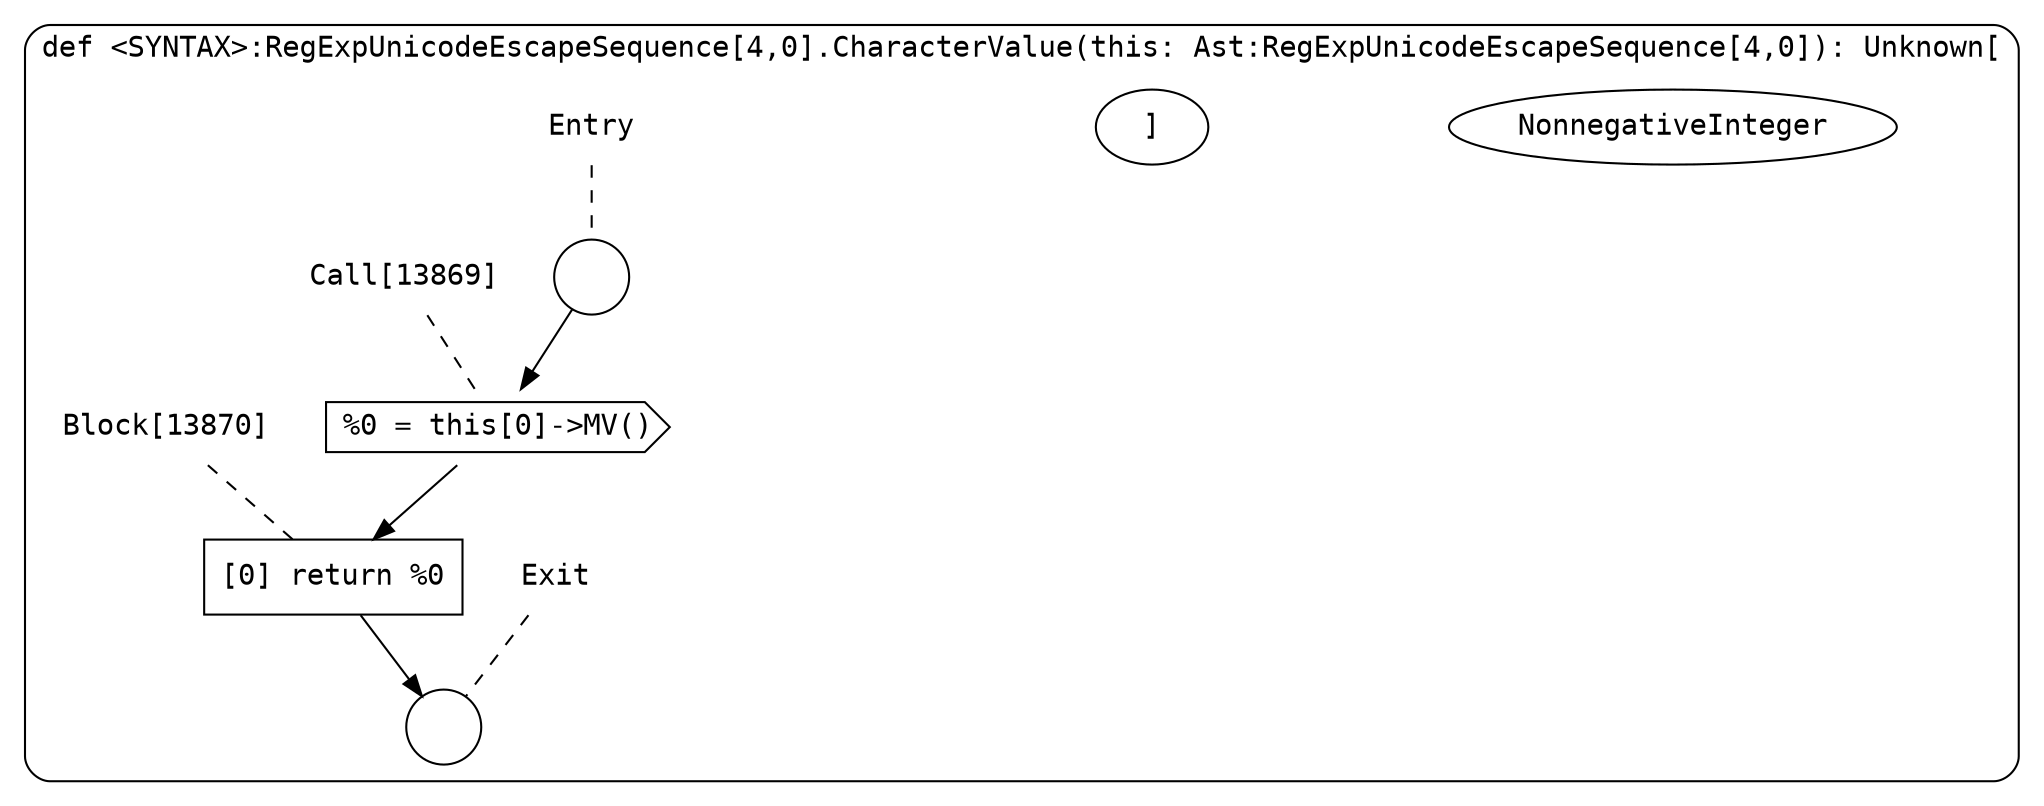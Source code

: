 digraph {
  graph [fontname = "Consolas"]
  node [fontname = "Consolas"]
  edge [fontname = "Consolas"]
  subgraph cluster2221 {
    label = "def <SYNTAX>:RegExpUnicodeEscapeSequence[4,0].CharacterValue(this: Ast:RegExpUnicodeEscapeSequence[4,0]): Unknown["NonnegativeInteger"]"
    style = rounded
    cluster2221_entry_name [shape=none, label=<<font color="black">Entry</font>>]
    cluster2221_entry_name -> cluster2221_entry [arrowhead=none, color="black", style=dashed]
    cluster2221_entry [shape=circle label=" " color="black" fillcolor="white" style=filled]
    cluster2221_entry -> node13869 [color="black"]
    cluster2221_exit_name [shape=none, label=<<font color="black">Exit</font>>]
    cluster2221_exit_name -> cluster2221_exit [arrowhead=none, color="black", style=dashed]
    cluster2221_exit [shape=circle label=" " color="black" fillcolor="white" style=filled]
    node13869_name [shape=none, label=<<font color="black">Call[13869]</font>>]
    node13869_name -> node13869 [arrowhead=none, color="black", style=dashed]
    node13869 [shape=cds, label=<<font color="black">%0 = this[0]-&gt;MV()</font>> color="black" fillcolor="white", style=filled]
    node13869 -> node13870 [color="black"]
    node13870_name [shape=none, label=<<font color="black">Block[13870]</font>>]
    node13870_name -> node13870 [arrowhead=none, color="black", style=dashed]
    node13870 [shape=box, label=<<font color="black">[0] return %0<BR ALIGN="LEFT"/></font>> color="black" fillcolor="white", style=filled]
    node13870 -> cluster2221_exit [color="black"]
  }
}